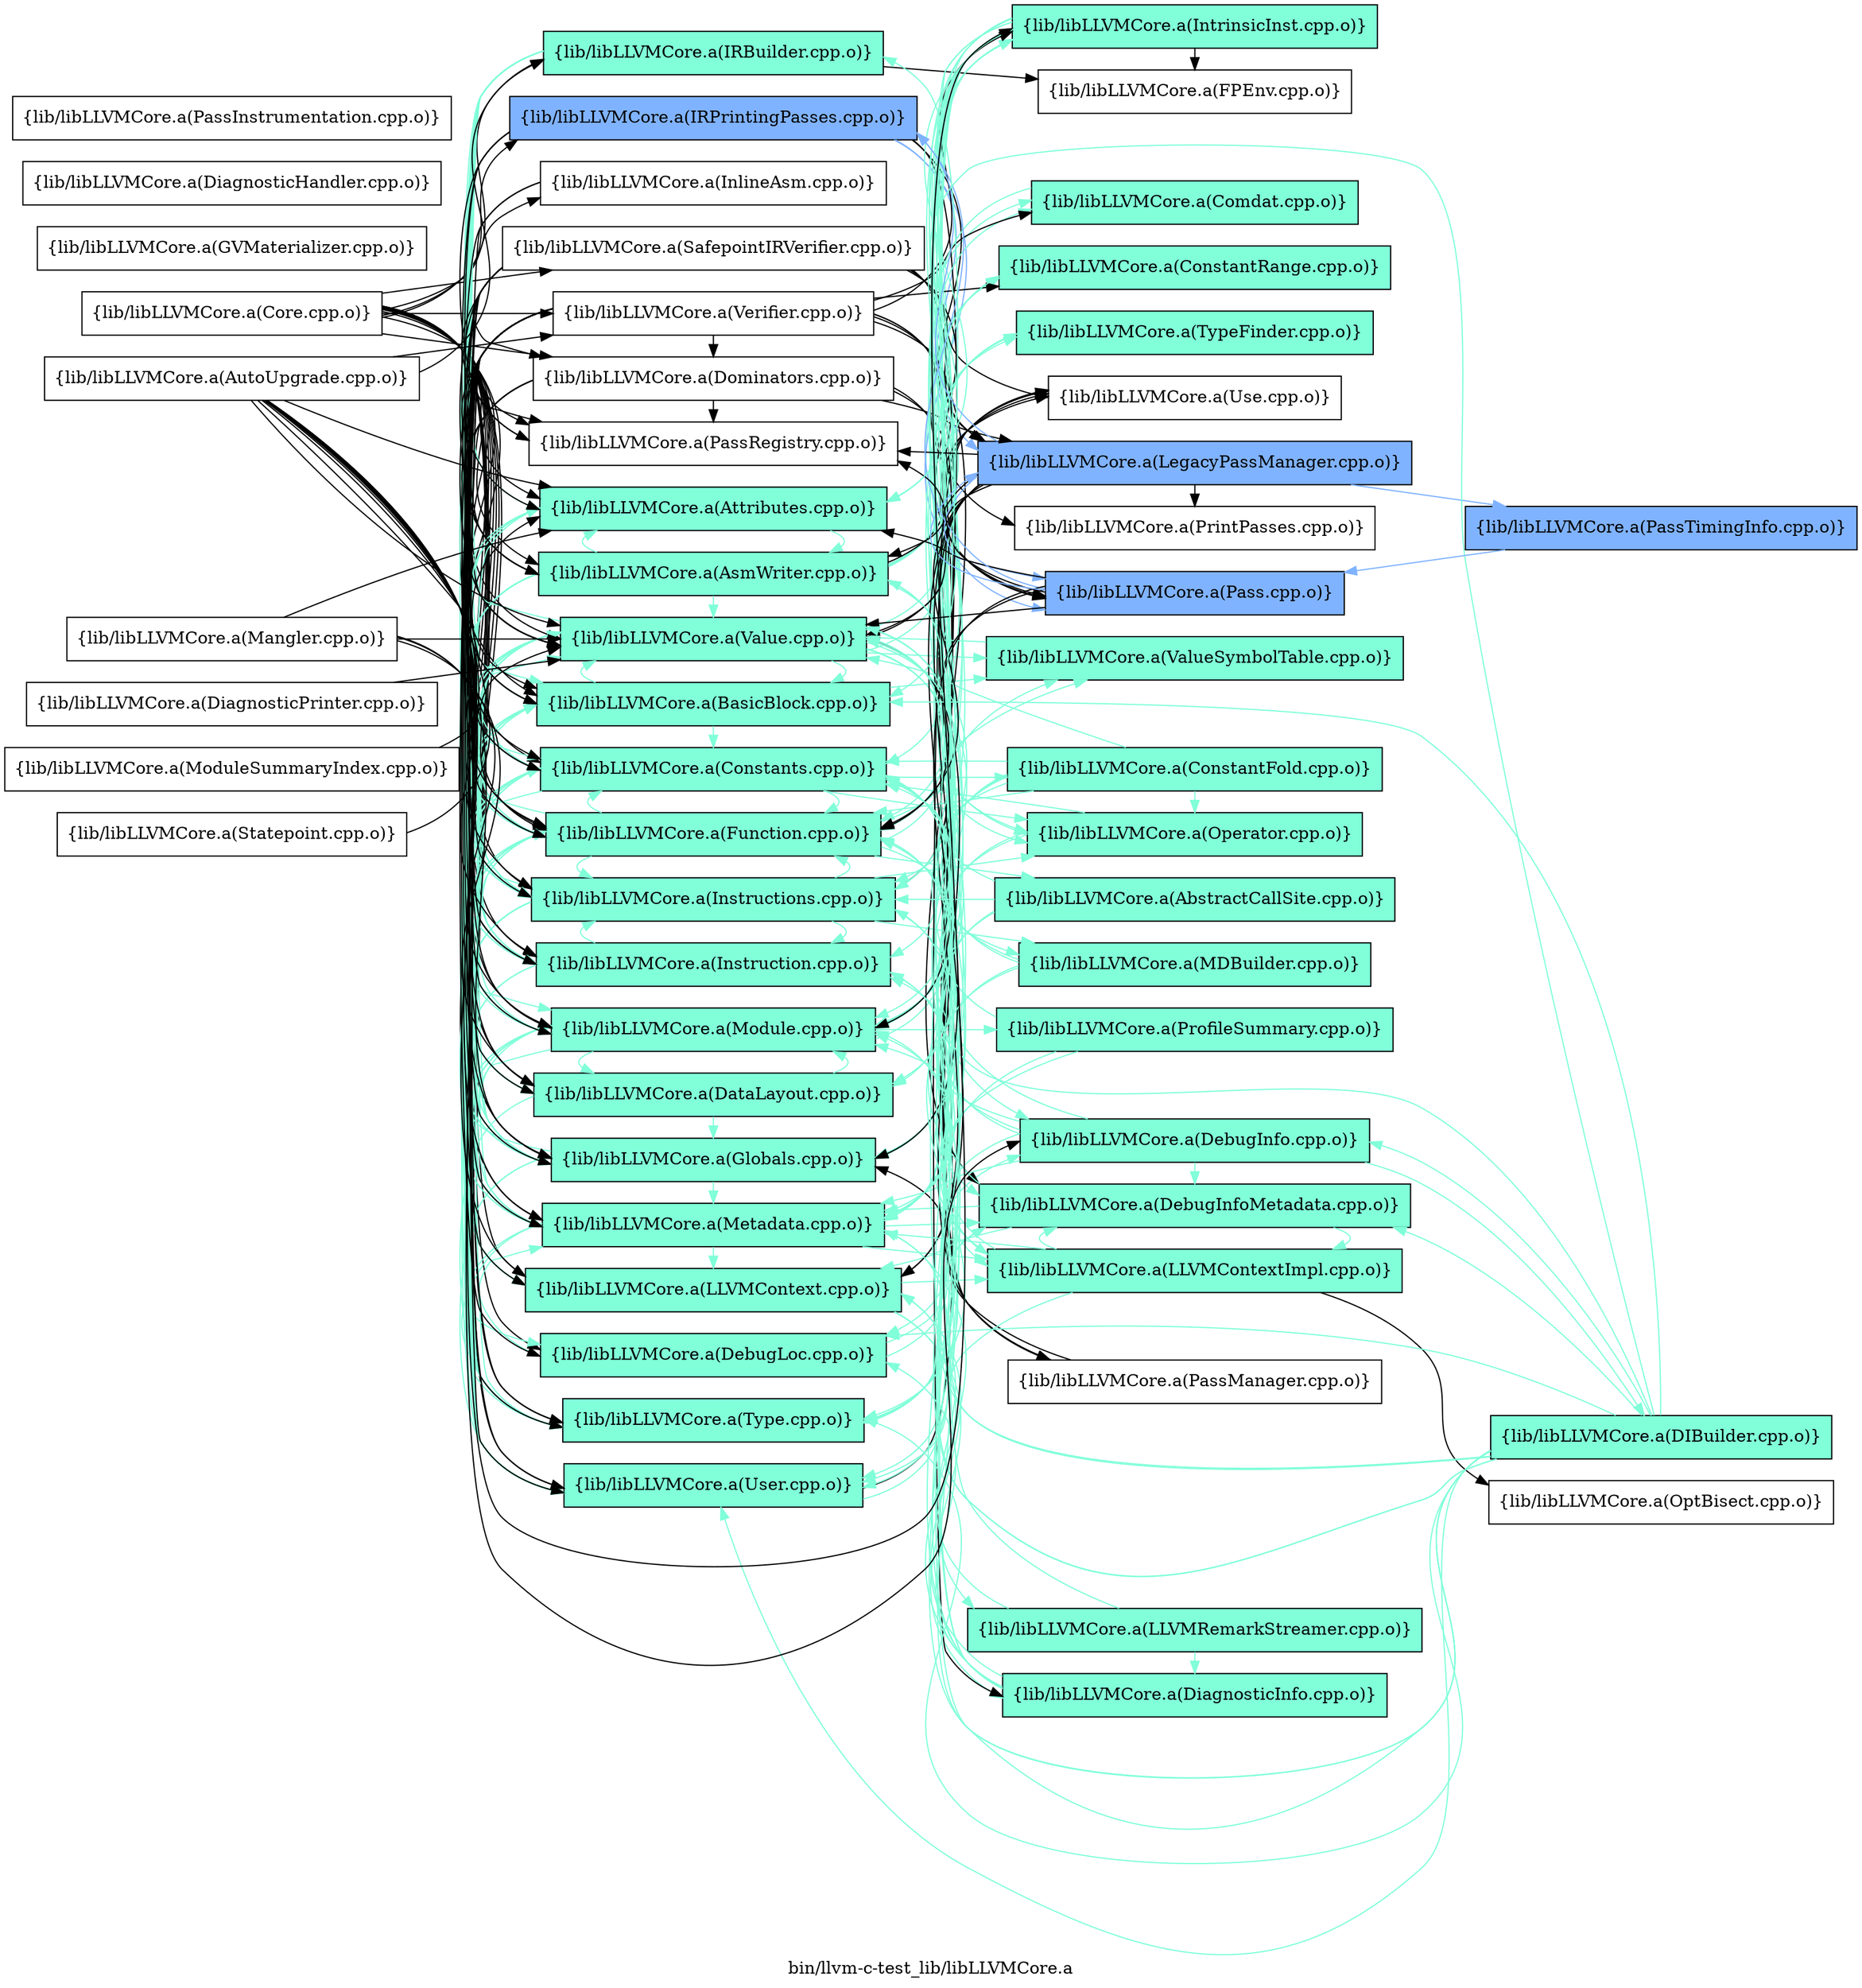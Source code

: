 digraph "bin/llvm-c-test_lib/libLLVMCore.a" {
	label="bin/llvm-c-test_lib/libLLVMCore.a";
	rankdir=LR;
	{ rank=same; Node0x55a4a62c5358;  }
	{ rank=same; Node0x55a4a62d0c58; Node0x55a4a62d0528; Node0x55a4a62d1c48; Node0x55a4a62c61b8; Node0x55a4a62c50d8; Node0x55a4a62c81e8; Node0x55a4a62d7b48; Node0x55a4a62d87c8; Node0x55a4a62d4b28; Node0x55a4a62d56b8; Node0x55a4a62d5c08; Node0x55a4a62c8418; Node0x55a4a62c77e8; Node0x55a4a62c8a58; Node0x55a4a62cae48; Node0x55a4a62cc838; Node0x55a4a62ccab8; Node0x55a4a62c90e8; Node0x55a4a62c79c8; Node0x55a4a62cf2b8; Node0x55a4a62d35e8; Node0x55a4a62d3868; Node0x55a4a62d1ec8;  }
	{ rank=same; Node0x55a4a62d14c8; Node0x55a4a62d3598; Node0x55a4a62c8468; Node0x55a4a62c91d8; Node0x55a4a62c67a8; Node0x55a4a62cff88; Node0x55a4a62d2918; Node0x55a4a62d1ce8; Node0x55a4a62c6078; Node0x55a4a62c92c8; Node0x55a4a62cb898; Node0x55a4a62c4e08; Node0x55a4a62c5a38; Node0x55a4a62d4628; Node0x55a4a62cd008; Node0x55a4a62d6388; Node0x55a4a62c7798; Node0x55a4a62c9c78; Node0x55a4a62c7568; Node0x55a4a62cc068; Node0x55a4a62cf038;  }
	{ rank=same; Node0x55a4a62c5358;  }
	{ rank=same; Node0x55a4a62d0c58; Node0x55a4a62d0528; Node0x55a4a62d1c48; Node0x55a4a62c61b8; Node0x55a4a62c50d8; Node0x55a4a62c81e8; Node0x55a4a62d7b48; Node0x55a4a62d87c8; Node0x55a4a62d4b28; Node0x55a4a62d56b8; Node0x55a4a62d5c08; Node0x55a4a62c8418; Node0x55a4a62c77e8; Node0x55a4a62c8a58; Node0x55a4a62cae48; Node0x55a4a62cc838; Node0x55a4a62ccab8; Node0x55a4a62c90e8; Node0x55a4a62c79c8; Node0x55a4a62cf2b8; Node0x55a4a62d35e8; Node0x55a4a62d3868; Node0x55a4a62d1ec8;  }
	{ rank=same; Node0x55a4a62d14c8; Node0x55a4a62d3598; Node0x55a4a62c8468; Node0x55a4a62c91d8; Node0x55a4a62c67a8; Node0x55a4a62cff88; Node0x55a4a62d2918; Node0x55a4a62d1ce8; Node0x55a4a62c6078; Node0x55a4a62c92c8; Node0x55a4a62cb898; Node0x55a4a62c4e08; Node0x55a4a62c5a38; Node0x55a4a62d4628; Node0x55a4a62cd008; Node0x55a4a62d6388; Node0x55a4a62c7798; Node0x55a4a62c9c78; Node0x55a4a62c7568; Node0x55a4a62cc068; Node0x55a4a62cf038;  }

	Node0x55a4a62c5358 [shape=record,shape=box,group=0,label="{lib/libLLVMCore.a(Core.cpp.o)}"];
	Node0x55a4a62c5358 -> Node0x55a4a62d0c58;
	Node0x55a4a62c5358 -> Node0x55a4a62d0528;
	Node0x55a4a62c5358 -> Node0x55a4a62d1c48;
	Node0x55a4a62c5358 -> Node0x55a4a62c61b8;
	Node0x55a4a62c5358 -> Node0x55a4a62c50d8;
	Node0x55a4a62c5358 -> Node0x55a4a62c81e8;
	Node0x55a4a62c5358 -> Node0x55a4a62d7b48;
	Node0x55a4a62c5358 -> Node0x55a4a62d87c8;
	Node0x55a4a62c5358 -> Node0x55a4a62d4b28;
	Node0x55a4a62c5358 -> Node0x55a4a62d56b8;
	Node0x55a4a62c5358 -> Node0x55a4a62d5c08;
	Node0x55a4a62c5358 -> Node0x55a4a62c8418;
	Node0x55a4a62c5358 -> Node0x55a4a62c77e8;
	Node0x55a4a62c5358 -> Node0x55a4a62c8a58;
	Node0x55a4a62c5358 -> Node0x55a4a62cae48;
	Node0x55a4a62c5358 -> Node0x55a4a62cc838;
	Node0x55a4a62c5358 -> Node0x55a4a62ccab8;
	Node0x55a4a62c5358 -> Node0x55a4a62c90e8;
	Node0x55a4a62c5358 -> Node0x55a4a62c79c8;
	Node0x55a4a62c5358 -> Node0x55a4a62cf2b8;
	Node0x55a4a62c5358 -> Node0x55a4a62d35e8;
	Node0x55a4a62c5358 -> Node0x55a4a62d3868;
	Node0x55a4a62c5358 -> Node0x55a4a62d1ec8;
	Node0x55a4a62c92c8 [shape=record,shape=box,group=1,style=filled,fillcolor="0.450000 0.5 1",label="{lib/libLLVMCore.a(DebugInfo.cpp.o)}"];
	Node0x55a4a62c92c8 -> Node0x55a4a62c8ff8[color="0.450000 0.5 1"];
	Node0x55a4a62c92c8 -> Node0x55a4a62c8468[color="0.450000 0.5 1"];
	Node0x55a4a62c92c8 -> Node0x55a4a62c81e8[color="0.450000 0.5 1"];
	Node0x55a4a62c92c8 -> Node0x55a4a62d87c8[color="0.450000 0.5 1"];
	Node0x55a4a62c92c8 -> Node0x55a4a62c77e8[color="0.450000 0.5 1"];
	Node0x55a4a62c92c8 -> Node0x55a4a62cc838[color="0.450000 0.5 1"];
	Node0x55a4a62c92c8 -> Node0x55a4a62ccab8[color="0.450000 0.5 1"];
	Node0x55a4a62c92c8 -> Node0x55a4a62d3868[color="0.450000 0.5 1"];
	Node0x55a4a62d0c58 [shape=record,shape=box,group=1,style=filled,fillcolor="0.450000 0.5 1",label="{lib/libLLVMCore.a(Attributes.cpp.o)}"];
	Node0x55a4a62d0c58 -> Node0x55a4a62d0528[color="0.450000 0.5 1"];
	Node0x55a4a62d0c58 -> Node0x55a4a62d87c8[color="0.450000 0.5 1"];
	Node0x55a4a62c61b8 [shape=record,shape=box,group=1,style=filled,fillcolor="0.450000 0.5 1",label="{lib/libLLVMCore.a(Constants.cpp.o)}"];
	Node0x55a4a62c61b8 -> Node0x55a4a62c6078[color="0.450000 0.5 1"];
	Node0x55a4a62c61b8 -> Node0x55a4a62d87c8[color="0.450000 0.5 1"];
	Node0x55a4a62c61b8 -> Node0x55a4a62d4b28[color="0.450000 0.5 1"];
	Node0x55a4a62c61b8 -> Node0x55a4a62c77e8[color="0.450000 0.5 1"];
	Node0x55a4a62c61b8 -> Node0x55a4a62c8a58[color="0.450000 0.5 1"];
	Node0x55a4a62c61b8 -> Node0x55a4a62c67a8[color="0.450000 0.5 1"];
	Node0x55a4a62c61b8 -> Node0x55a4a62cf2b8[color="0.450000 0.5 1"];
	Node0x55a4a62c61b8 -> Node0x55a4a62d35e8[color="0.450000 0.5 1"];
	Node0x55a4a62c61b8 -> Node0x55a4a62d3868[color="0.450000 0.5 1"];
	Node0x55a4a62c50d8 [shape=record,shape=box,group=1,style=filled,fillcolor="0.450000 0.5 1",label="{lib/libLLVMCore.a(DataLayout.cpp.o)}"];
	Node0x55a4a62c50d8 -> Node0x55a4a62d4b28[color="0.450000 0.5 1"];
	Node0x55a4a62c50d8 -> Node0x55a4a62ccab8[color="0.450000 0.5 1"];
	Node0x55a4a62c50d8 -> Node0x55a4a62cf2b8[color="0.450000 0.5 1"];
	Node0x55a4a62c8a58 [shape=record,shape=box,group=1,style=filled,fillcolor="0.450000 0.5 1",label="{lib/libLLVMCore.a(Instructions.cpp.o)}"];
	Node0x55a4a62c8a58 -> Node0x55a4a62d0c58[color="0.450000 0.5 1"];
	Node0x55a4a62c8a58 -> Node0x55a4a62d1c48[color="0.450000 0.5 1"];
	Node0x55a4a62c8a58 -> Node0x55a4a62c61b8[color="0.450000 0.5 1"];
	Node0x55a4a62c8a58 -> Node0x55a4a62c50d8[color="0.450000 0.5 1"];
	Node0x55a4a62c8a58 -> Node0x55a4a62d87c8[color="0.450000 0.5 1"];
	Node0x55a4a62c8a58 -> Node0x55a4a62c77e8[color="0.450000 0.5 1"];
	Node0x55a4a62c8a58 -> Node0x55a4a62c9c78[color="0.450000 0.5 1"];
	Node0x55a4a62c8a58 -> Node0x55a4a62cd008[color="0.450000 0.5 1"];
	Node0x55a4a62c8a58 -> Node0x55a4a62cc838[color="0.450000 0.5 1"];
	Node0x55a4a62c8a58 -> Node0x55a4a62ccab8[color="0.450000 0.5 1"];
	Node0x55a4a62c8a58 -> Node0x55a4a62c67a8[color="0.450000 0.5 1"];
	Node0x55a4a62c8a58 -> Node0x55a4a62cf2b8[color="0.450000 0.5 1"];
	Node0x55a4a62c8a58 -> Node0x55a4a62d2918;
	Node0x55a4a62c8a58 -> Node0x55a4a62d35e8[color="0.450000 0.5 1"];
	Node0x55a4a62c8a58 -> Node0x55a4a62d3868[color="0.450000 0.5 1"];
	Node0x55a4a62cb898 [shape=record,shape=box,group=2,style=filled,fillcolor="0.600000 0.5 1",label="{lib/libLLVMCore.a(LegacyPassManager.cpp.o)}"];
	Node0x55a4a62cb898 -> Node0x55a4a62d0528;
	Node0x55a4a62cb898 -> Node0x55a4a62c7568;
	Node0x55a4a62cb898 -> Node0x55a4a62d87c8;
	Node0x55a4a62cb898 -> Node0x55a4a62d4b28;
	Node0x55a4a62cb898 -> Node0x55a4a62d5c08[color="0.600000 0.5 1"];
	Node0x55a4a62cb898 -> Node0x55a4a62cae48;
	Node0x55a4a62cb898 -> Node0x55a4a62ccab8;
	Node0x55a4a62cb898 -> Node0x55a4a62c4e08[color="0.600000 0.5 1"];
	Node0x55a4a62cb898 -> Node0x55a4a62c90e8;
	Node0x55a4a62cb898 -> Node0x55a4a62c9318[color="0.600000 0.5 1"];
	Node0x55a4a62cb898 -> Node0x55a4a62c7798;
	Node0x55a4a62cb898 -> Node0x55a4a62d3868;
	Node0x55a4a62ccab8 [shape=record,shape=box,group=1,style=filled,fillcolor="0.450000 0.5 1",label="{lib/libLLVMCore.a(Module.cpp.o)}"];
	Node0x55a4a62ccab8 -> Node0x55a4a62d14c8[color="0.450000 0.5 1"];
	Node0x55a4a62ccab8 -> Node0x55a4a62c61b8[color="0.450000 0.5 1"];
	Node0x55a4a62ccab8 -> Node0x55a4a62c50d8[color="0.450000 0.5 1"];
	Node0x55a4a62ccab8 -> Node0x55a4a62d87c8[color="0.450000 0.5 1"];
	Node0x55a4a62ccab8 -> Node0x55a4a62d4b28[color="0.450000 0.5 1"];
	Node0x55a4a62ccab8 -> Node0x55a4a62cae48[color="0.450000 0.5 1"];
	Node0x55a4a62ccab8 -> Node0x55a4a62cc838[color="0.450000 0.5 1"];
	Node0x55a4a62ccab8 -> Node0x55a4a62cf038[color="0.450000 0.5 1"];
	Node0x55a4a62ccab8 -> Node0x55a4a62cf2b8[color="0.450000 0.5 1"];
	Node0x55a4a62ccab8 -> Node0x55a4a62cff88[color="0.450000 0.5 1"];
	Node0x55a4a62ccab8 -> Node0x55a4a62d35e8[color="0.450000 0.5 1"];
	Node0x55a4a62ccab8 -> Node0x55a4a62d3868[color="0.450000 0.5 1"];
	Node0x55a4a62ccab8 -> Node0x55a4a62d1ce8[color="0.450000 0.5 1"];
	Node0x55a4a62c67a8 [shape=record,shape=box,group=1,style=filled,fillcolor="0.450000 0.5 1",label="{lib/libLLVMCore.a(Operator.cpp.o)}"];
	Node0x55a4a62c67a8 -> Node0x55a4a62c61b8[color="0.450000 0.5 1"];
	Node0x55a4a62c67a8 -> Node0x55a4a62c50d8[color="0.450000 0.5 1"];
	Node0x55a4a62c67a8 -> Node0x55a4a62cf2b8[color="0.450000 0.5 1"];
	Node0x55a4a62c4e08 [shape=record,shape=box,group=2,style=filled,fillcolor="0.600000 0.5 1",label="{lib/libLLVMCore.a(Pass.cpp.o)}"];
	Node0x55a4a62c4e08 -> Node0x55a4a62d0c58;
	Node0x55a4a62c4e08 -> Node0x55a4a62d87c8;
	Node0x55a4a62c4e08 -> Node0x55a4a62d5c08[color="0.600000 0.5 1"];
	Node0x55a4a62c4e08 -> Node0x55a4a62cae48;
	Node0x55a4a62c4e08 -> Node0x55a4a62cb898[color="0.600000 0.5 1"];
	Node0x55a4a62c4e08 -> Node0x55a4a62c90e8;
	Node0x55a4a62c4e08 -> Node0x55a4a62d3868;
	Node0x55a4a62c90e8 [shape=record,shape=box,group=0,label="{lib/libLLVMCore.a(PassRegistry.cpp.o)}"];
	Node0x55a4a62cf2b8 [shape=record,shape=box,group=1,style=filled,fillcolor="0.450000 0.5 1",label="{lib/libLLVMCore.a(Type.cpp.o)}"];
	Node0x55a4a62cf2b8 -> Node0x55a4a62c61b8[color="0.450000 0.5 1"];
	Node0x55a4a62d35e8 [shape=record,shape=box,group=1,style=filled,fillcolor="0.450000 0.5 1",label="{lib/libLLVMCore.a(User.cpp.o)}"];
	Node0x55a4a62d35e8 -> Node0x55a4a62c91d8[color="0.450000 0.5 1"];
	Node0x55a4a62d35e8 -> Node0x55a4a62d2918;
	Node0x55a4a62d3868 [shape=record,shape=box,group=1,style=filled,fillcolor="0.450000 0.5 1",label="{lib/libLLVMCore.a(Value.cpp.o)}"];
	Node0x55a4a62d3868 -> Node0x55a4a62d0c58[color="0.450000 0.5 1"];
	Node0x55a4a62d3868 -> Node0x55a4a62d1c48[color="0.450000 0.5 1"];
	Node0x55a4a62d3868 -> Node0x55a4a62c61b8[color="0.450000 0.5 1"];
	Node0x55a4a62d3868 -> Node0x55a4a62c50d8[color="0.450000 0.5 1"];
	Node0x55a4a62d3868 -> Node0x55a4a62c92c8[color="0.450000 0.5 1"];
	Node0x55a4a62d3868 -> Node0x55a4a62d87c8[color="0.450000 0.5 1"];
	Node0x55a4a62d3868 -> Node0x55a4a62d4b28[color="0.450000 0.5 1"];
	Node0x55a4a62d3868 -> Node0x55a4a62c77e8[color="0.450000 0.5 1"];
	Node0x55a4a62d3868 -> Node0x55a4a62c8a58[color="0.450000 0.5 1"];
	Node0x55a4a62d3868 -> Node0x55a4a62c91d8[color="0.450000 0.5 1"];
	Node0x55a4a62d3868 -> Node0x55a4a62cae48[color="0.450000 0.5 1"];
	Node0x55a4a62d3868 -> Node0x55a4a62c9c78[color="0.450000 0.5 1"];
	Node0x55a4a62d3868 -> Node0x55a4a62cc838[color="0.450000 0.5 1"];
	Node0x55a4a62d3868 -> Node0x55a4a62c67a8[color="0.450000 0.5 1"];
	Node0x55a4a62d3868 -> Node0x55a4a62cf2b8[color="0.450000 0.5 1"];
	Node0x55a4a62d3868 -> Node0x55a4a62d2918;
	Node0x55a4a62d3868 -> Node0x55a4a62d35e8[color="0.450000 0.5 1"];
	Node0x55a4a62d3868 -> Node0x55a4a62d1ce8[color="0.450000 0.5 1"];
	Node0x55a4a62c81e8 [shape=record,shape=box,group=1,style=filled,fillcolor="0.450000 0.5 1",label="{lib/libLLVMCore.a(DebugLoc.cpp.o)}"];
	Node0x55a4a62c81e8 -> Node0x55a4a62c92c8[color="0.450000 0.5 1"];
	Node0x55a4a62c81e8 -> Node0x55a4a62c8468[color="0.450000 0.5 1"];
	Node0x55a4a62c81e8 -> Node0x55a4a62cc838[color="0.450000 0.5 1"];
	Node0x55a4a62d87c8 [shape=record,shape=box,group=1,style=filled,fillcolor="0.450000 0.5 1",label="{lib/libLLVMCore.a(Function.cpp.o)}"];
	Node0x55a4a62d87c8 -> Node0x55a4a62d0c58[color="0.450000 0.5 1"];
	Node0x55a4a62d87c8 -> Node0x55a4a62d1c48[color="0.450000 0.5 1"];
	Node0x55a4a62d87c8 -> Node0x55a4a62c61b8[color="0.450000 0.5 1"];
	Node0x55a4a62d87c8 -> Node0x55a4a62c50d8[color="0.450000 0.5 1"];
	Node0x55a4a62d87c8 -> Node0x55a4a62d4628[color="0.450000 0.5 1"];
	Node0x55a4a62d87c8 -> Node0x55a4a62d4b28[color="0.450000 0.5 1"];
	Node0x55a4a62d87c8 -> Node0x55a4a62c8a58[color="0.450000 0.5 1"];
	Node0x55a4a62d87c8 -> Node0x55a4a62c91d8[color="0.450000 0.5 1"];
	Node0x55a4a62d87c8 -> Node0x55a4a62cae48[color="0.450000 0.5 1"];
	Node0x55a4a62d87c8 -> Node0x55a4a62cd008[color="0.450000 0.5 1"];
	Node0x55a4a62d87c8 -> Node0x55a4a62cc838[color="0.450000 0.5 1"];
	Node0x55a4a62d87c8 -> Node0x55a4a62ccab8[color="0.450000 0.5 1"];
	Node0x55a4a62d87c8 -> Node0x55a4a62cf2b8[color="0.450000 0.5 1"];
	Node0x55a4a62d87c8 -> Node0x55a4a62d35e8[color="0.450000 0.5 1"];
	Node0x55a4a62d87c8 -> Node0x55a4a62d3868[color="0.450000 0.5 1"];
	Node0x55a4a62d87c8 -> Node0x55a4a62d1ce8[color="0.450000 0.5 1"];
	Node0x55a4a62d56b8 [shape=record,shape=box,group=1,style=filled,fillcolor="0.450000 0.5 1",label="{lib/libLLVMCore.a(IRBuilder.cpp.o)}"];
	Node0x55a4a62d56b8 -> Node0x55a4a62d0c58[color="0.450000 0.5 1"];
	Node0x55a4a62d56b8 -> Node0x55a4a62d1c48[color="0.450000 0.5 1"];
	Node0x55a4a62d56b8 -> Node0x55a4a62c61b8[color="0.450000 0.5 1"];
	Node0x55a4a62d56b8 -> Node0x55a4a62c50d8[color="0.450000 0.5 1"];
	Node0x55a4a62d56b8 -> Node0x55a4a62d87c8[color="0.450000 0.5 1"];
	Node0x55a4a62d56b8 -> Node0x55a4a62d4b28[color="0.450000 0.5 1"];
	Node0x55a4a62d56b8 -> Node0x55a4a62d6388;
	Node0x55a4a62d56b8 -> Node0x55a4a62c77e8[color="0.450000 0.5 1"];
	Node0x55a4a62d56b8 -> Node0x55a4a62c8a58[color="0.450000 0.5 1"];
	Node0x55a4a62d56b8 -> Node0x55a4a62cc838[color="0.450000 0.5 1"];
	Node0x55a4a62d56b8 -> Node0x55a4a62cf2b8[color="0.450000 0.5 1"];
	Node0x55a4a62d56b8 -> Node0x55a4a62d35e8[color="0.450000 0.5 1"];
	Node0x55a4a62d56b8 -> Node0x55a4a62d3868[color="0.450000 0.5 1"];
	Node0x55a4a62c77e8 [shape=record,shape=box,group=1,style=filled,fillcolor="0.450000 0.5 1",label="{lib/libLLVMCore.a(Instruction.cpp.o)}"];
	Node0x55a4a62c77e8 -> Node0x55a4a62d0c58[color="0.450000 0.5 1"];
	Node0x55a4a62c77e8 -> Node0x55a4a62d1c48[color="0.450000 0.5 1"];
	Node0x55a4a62c77e8 -> Node0x55a4a62c61b8[color="0.450000 0.5 1"];
	Node0x55a4a62c77e8 -> Node0x55a4a62c8a58[color="0.450000 0.5 1"];
	Node0x55a4a62c77e8 -> Node0x55a4a62cc838[color="0.450000 0.5 1"];
	Node0x55a4a62c77e8 -> Node0x55a4a62d35e8[color="0.450000 0.5 1"];
	Node0x55a4a62c77e8 -> Node0x55a4a62d3868[color="0.450000 0.5 1"];
	Node0x55a4a62cc838 [shape=record,shape=box,group=1,style=filled,fillcolor="0.450000 0.5 1",label="{lib/libLLVMCore.a(Metadata.cpp.o)}"];
	Node0x55a4a62cc838 -> Node0x55a4a62d3598[color="0.450000 0.5 1"];
	Node0x55a4a62cc838 -> Node0x55a4a62c61b8[color="0.450000 0.5 1"];
	Node0x55a4a62cc838 -> Node0x55a4a62c8468[color="0.450000 0.5 1"];
	Node0x55a4a62cc838 -> Node0x55a4a62c81e8[color="0.450000 0.5 1"];
	Node0x55a4a62cc838 -> Node0x55a4a62cae48[color="0.450000 0.5 1"];
	Node0x55a4a62cc838 -> Node0x55a4a62c9c78[color="0.450000 0.5 1"];
	Node0x55a4a62cc838 -> Node0x55a4a62ccab8[color="0.450000 0.5 1"];
	Node0x55a4a62cc838 -> Node0x55a4a62cf2b8[color="0.450000 0.5 1"];
	Node0x55a4a62cc838 -> Node0x55a4a62d3868[color="0.450000 0.5 1"];
	Node0x55a4a62d1c48 [shape=record,shape=box,group=1,style=filled,fillcolor="0.450000 0.5 1",label="{lib/libLLVMCore.a(BasicBlock.cpp.o)}"];
	Node0x55a4a62d1c48 -> Node0x55a4a62c61b8[color="0.450000 0.5 1"];
	Node0x55a4a62d1c48 -> Node0x55a4a62c77e8[color="0.450000 0.5 1"];
	Node0x55a4a62d1c48 -> Node0x55a4a62c8a58[color="0.450000 0.5 1"];
	Node0x55a4a62d1c48 -> Node0x55a4a62cc838[color="0.450000 0.5 1"];
	Node0x55a4a62d1c48 -> Node0x55a4a62cf2b8[color="0.450000 0.5 1"];
	Node0x55a4a62d1c48 -> Node0x55a4a62d35e8[color="0.450000 0.5 1"];
	Node0x55a4a62d1c48 -> Node0x55a4a62d3868[color="0.450000 0.5 1"];
	Node0x55a4a62d1c48 -> Node0x55a4a62d1ce8[color="0.450000 0.5 1"];
	Node0x55a4a62c7568 [shape=record,shape=box,group=1,style=filled,fillcolor="0.450000 0.5 1",label="{lib/libLLVMCore.a(DiagnosticInfo.cpp.o)}"];
	Node0x55a4a62c7568 -> Node0x55a4a62d0528[color="0.450000 0.5 1"];
	Node0x55a4a62c7568 -> Node0x55a4a62c81e8[color="0.450000 0.5 1"];
	Node0x55a4a62c7568 -> Node0x55a4a62d87c8[color="0.450000 0.5 1"];
	Node0x55a4a62c7568 -> Node0x55a4a62c77e8[color="0.450000 0.5 1"];
	Node0x55a4a62c7568 -> Node0x55a4a62cae48[color="0.450000 0.5 1"];
	Node0x55a4a62c7568 -> Node0x55a4a62cc838[color="0.450000 0.5 1"];
	Node0x55a4a62c7568 -> Node0x55a4a62d3868[color="0.450000 0.5 1"];
	Node0x55a4a62d4b28 [shape=record,shape=box,group=1,style=filled,fillcolor="0.450000 0.5 1",label="{lib/libLLVMCore.a(Globals.cpp.o)}"];
	Node0x55a4a62d4b28 -> Node0x55a4a62d3598[color="0.450000 0.5 1"];
	Node0x55a4a62d4b28 -> Node0x55a4a62c61b8[color="0.450000 0.5 1"];
	Node0x55a4a62d4b28 -> Node0x55a4a62d87c8[color="0.450000 0.5 1"];
	Node0x55a4a62d4b28 -> Node0x55a4a62cc838[color="0.450000 0.5 1"];
	Node0x55a4a62d4b28 -> Node0x55a4a62ccab8[color="0.450000 0.5 1"];
	Node0x55a4a62d4b28 -> Node0x55a4a62cf2b8[color="0.450000 0.5 1"];
	Node0x55a4a62d4b28 -> Node0x55a4a62d35e8[color="0.450000 0.5 1"];
	Node0x55a4a62d4b28 -> Node0x55a4a62d3868[color="0.450000 0.5 1"];
	Node0x55a4a62c8418 [shape=record,shape=box,group=0,label="{lib/libLLVMCore.a(InlineAsm.cpp.o)}"];
	Node0x55a4a62c8418 -> Node0x55a4a62cf2b8;
	Node0x55a4a62c8418 -> Node0x55a4a62d3868;
	Node0x55a4a62cae48 [shape=record,shape=box,group=1,style=filled,fillcolor="0.450000 0.5 1",label="{lib/libLLVMCore.a(LLVMContext.cpp.o)}"];
	Node0x55a4a62cae48 -> Node0x55a4a62c7568[color="0.450000 0.5 1"];
	Node0x55a4a62cae48 -> Node0x55a4a62c9c78[color="0.450000 0.5 1"];
	Node0x55a4a62cae48 -> Node0x55a4a62cc068[color="0.450000 0.5 1"];
	Node0x55a4a62c91d8 [shape=record,shape=box,group=1,style=filled,fillcolor="0.450000 0.5 1",label="{lib/libLLVMCore.a(IntrinsicInst.cpp.o)}"];
	Node0x55a4a62c91d8 -> Node0x55a4a62d0c58[color="0.450000 0.5 1"];
	Node0x55a4a62c91d8 -> Node0x55a4a62d1c48[color="0.450000 0.5 1"];
	Node0x55a4a62c91d8 -> Node0x55a4a62c61b8[color="0.450000 0.5 1"];
	Node0x55a4a62c91d8 -> Node0x55a4a62c50d8[color="0.450000 0.5 1"];
	Node0x55a4a62c91d8 -> Node0x55a4a62c8468[color="0.450000 0.5 1"];
	Node0x55a4a62c91d8 -> Node0x55a4a62d87c8[color="0.450000 0.5 1"];
	Node0x55a4a62c91d8 -> Node0x55a4a62d6388;
	Node0x55a4a62c91d8 -> Node0x55a4a62c77e8[color="0.450000 0.5 1"];
	Node0x55a4a62c91d8 -> Node0x55a4a62c8a58[color="0.450000 0.5 1"];
	Node0x55a4a62c91d8 -> Node0x55a4a62cc838[color="0.450000 0.5 1"];
	Node0x55a4a62c91d8 -> Node0x55a4a62ccab8[color="0.450000 0.5 1"];
	Node0x55a4a62c91d8 -> Node0x55a4a62c67a8[color="0.450000 0.5 1"];
	Node0x55a4a62c91d8 -> Node0x55a4a62cf2b8[color="0.450000 0.5 1"];
	Node0x55a4a62c91d8 -> Node0x55a4a62d35e8[color="0.450000 0.5 1"];
	Node0x55a4a62c91d8 -> Node0x55a4a62d3868[color="0.450000 0.5 1"];
	Node0x55a4a62d3598 [shape=record,shape=box,group=1,style=filled,fillcolor="0.450000 0.5 1",label="{lib/libLLVMCore.a(ConstantRange.cpp.o)}"];
	Node0x55a4a62d3598 -> Node0x55a4a62c8a58[color="0.450000 0.5 1"];
	Node0x55a4a62c8468 [shape=record,shape=box,group=1,style=filled,fillcolor="0.450000 0.5 1",label="{lib/libLLVMCore.a(DebugInfoMetadata.cpp.o)}"];
	Node0x55a4a62c8468 -> Node0x55a4a62c61b8[color="0.450000 0.5 1"];
	Node0x55a4a62c8468 -> Node0x55a4a62cae48[color="0.450000 0.5 1"];
	Node0x55a4a62c8468 -> Node0x55a4a62c9c78[color="0.450000 0.5 1"];
	Node0x55a4a62c8468 -> Node0x55a4a62cc838[color="0.450000 0.5 1"];
	Node0x55a4a62c8468 -> Node0x55a4a62cf2b8[color="0.450000 0.5 1"];
	Node0x55a4a62d7b48 [shape=record,shape=box,group=0,label="{lib/libLLVMCore.a(Dominators.cpp.o)}"];
	Node0x55a4a62d7b48 -> Node0x55a4a62d0528;
	Node0x55a4a62d7b48 -> Node0x55a4a62d1c48;
	Node0x55a4a62d7b48 -> Node0x55a4a62c77e8;
	Node0x55a4a62d7b48 -> Node0x55a4a62cb898;
	Node0x55a4a62d7b48 -> Node0x55a4a62c4e08;
	Node0x55a4a62d7b48 -> Node0x55a4a62c5a38;
	Node0x55a4a62d7b48 -> Node0x55a4a62c90e8;
	Node0x55a4a62d7b48 -> Node0x55a4a62d3868;
	Node0x55a4a62d2918 [shape=record,shape=box,group=0,label="{lib/libLLVMCore.a(Use.cpp.o)}"];
	Node0x55a4a62d2378 [shape=record,shape=box,group=0,label="{lib/libLLVMCore.a(AutoUpgrade.cpp.o)}"];
	Node0x55a4a62d2378 -> Node0x55a4a62d0c58;
	Node0x55a4a62d2378 -> Node0x55a4a62d1c48;
	Node0x55a4a62d2378 -> Node0x55a4a62c61b8;
	Node0x55a4a62d2378 -> Node0x55a4a62c50d8;
	Node0x55a4a62d2378 -> Node0x55a4a62c92c8;
	Node0x55a4a62d2378 -> Node0x55a4a62d87c8;
	Node0x55a4a62d2378 -> Node0x55a4a62d4b28;
	Node0x55a4a62d2378 -> Node0x55a4a62d56b8;
	Node0x55a4a62d2378 -> Node0x55a4a62c77e8;
	Node0x55a4a62d2378 -> Node0x55a4a62c8a58;
	Node0x55a4a62d2378 -> Node0x55a4a62c91d8;
	Node0x55a4a62d2378 -> Node0x55a4a62cae48;
	Node0x55a4a62d2378 -> Node0x55a4a62cc838;
	Node0x55a4a62d2378 -> Node0x55a4a62ccab8;
	Node0x55a4a62d2378 -> Node0x55a4a62cf2b8;
	Node0x55a4a62d2378 -> Node0x55a4a62d35e8;
	Node0x55a4a62d2378 -> Node0x55a4a62d3868;
	Node0x55a4a62d2378 -> Node0x55a4a62d1ec8;
	Node0x55a4a62d4038 [shape=record,shape=box,group=0,label="{lib/libLLVMCore.a(GVMaterializer.cpp.o)}"];
	Node0x55a4a62d1ec8 [shape=record,shape=box,group=0,label="{lib/libLLVMCore.a(Verifier.cpp.o)}"];
	Node0x55a4a62d1ec8 -> Node0x55a4a62d0c58;
	Node0x55a4a62d1ec8 -> Node0x55a4a62d0528;
	Node0x55a4a62d1ec8 -> Node0x55a4a62d1c48;
	Node0x55a4a62d1ec8 -> Node0x55a4a62d14c8;
	Node0x55a4a62d1ec8 -> Node0x55a4a62d3598;
	Node0x55a4a62d1ec8 -> Node0x55a4a62c61b8;
	Node0x55a4a62d1ec8 -> Node0x55a4a62c50d8;
	Node0x55a4a62d1ec8 -> Node0x55a4a62c8468;
	Node0x55a4a62d1ec8 -> Node0x55a4a62c81e8;
	Node0x55a4a62d1ec8 -> Node0x55a4a62d7b48;
	Node0x55a4a62d1ec8 -> Node0x55a4a62d87c8;
	Node0x55a4a62d1ec8 -> Node0x55a4a62d4b28;
	Node0x55a4a62d1ec8 -> Node0x55a4a62c77e8;
	Node0x55a4a62d1ec8 -> Node0x55a4a62c8a58;
	Node0x55a4a62d1ec8 -> Node0x55a4a62c91d8;
	Node0x55a4a62d1ec8 -> Node0x55a4a62cae48;
	Node0x55a4a62d1ec8 -> Node0x55a4a62cb898;
	Node0x55a4a62d1ec8 -> Node0x55a4a62cc838;
	Node0x55a4a62d1ec8 -> Node0x55a4a62ccab8;
	Node0x55a4a62d1ec8 -> Node0x55a4a62c4e08;
	Node0x55a4a62d1ec8 -> Node0x55a4a62c5a38;
	Node0x55a4a62d1ec8 -> Node0x55a4a62c90e8;
	Node0x55a4a62d1ec8 -> Node0x55a4a62cf2b8;
	Node0x55a4a62d1ec8 -> Node0x55a4a62d35e8;
	Node0x55a4a62d1ec8 -> Node0x55a4a62d3868;
	Node0x55a4a62d0528 [shape=record,shape=box,group=1,style=filled,fillcolor="0.450000 0.5 1",label="{lib/libLLVMCore.a(AsmWriter.cpp.o)}"];
	Node0x55a4a62d0528 -> Node0x55a4a62d0c58[color="0.450000 0.5 1"];
	Node0x55a4a62d0528 -> Node0x55a4a62d1c48[color="0.450000 0.5 1"];
	Node0x55a4a62d0528 -> Node0x55a4a62d14c8[color="0.450000 0.5 1"];
	Node0x55a4a62d0528 -> Node0x55a4a62d3598[color="0.450000 0.5 1"];
	Node0x55a4a62d0528 -> Node0x55a4a62c61b8[color="0.450000 0.5 1"];
	Node0x55a4a62d0528 -> Node0x55a4a62c8468[color="0.450000 0.5 1"];
	Node0x55a4a62d0528 -> Node0x55a4a62d87c8[color="0.450000 0.5 1"];
	Node0x55a4a62d0528 -> Node0x55a4a62d4b28[color="0.450000 0.5 1"];
	Node0x55a4a62d0528 -> Node0x55a4a62c77e8[color="0.450000 0.5 1"];
	Node0x55a4a62d0528 -> Node0x55a4a62c8a58[color="0.450000 0.5 1"];
	Node0x55a4a62d0528 -> Node0x55a4a62c91d8[color="0.450000 0.5 1"];
	Node0x55a4a62d0528 -> Node0x55a4a62cae48[color="0.450000 0.5 1"];
	Node0x55a4a62d0528 -> Node0x55a4a62cc838[color="0.450000 0.5 1"];
	Node0x55a4a62d0528 -> Node0x55a4a62ccab8[color="0.450000 0.5 1"];
	Node0x55a4a62d0528 -> Node0x55a4a62c67a8[color="0.450000 0.5 1"];
	Node0x55a4a62d0528 -> Node0x55a4a62cf2b8[color="0.450000 0.5 1"];
	Node0x55a4a62d0528 -> Node0x55a4a62cff88[color="0.450000 0.5 1"];
	Node0x55a4a62d0528 -> Node0x55a4a62d2918;
	Node0x55a4a62d0528 -> Node0x55a4a62d35e8[color="0.450000 0.5 1"];
	Node0x55a4a62d0528 -> Node0x55a4a62d3868[color="0.450000 0.5 1"];
	Node0x55a4a62d14c8 [shape=record,shape=box,group=1,style=filled,fillcolor="0.450000 0.5 1",label="{lib/libLLVMCore.a(Comdat.cpp.o)}"];
	Node0x55a4a62d14c8 -> Node0x55a4a62ccab8[color="0.450000 0.5 1"];
	Node0x55a4a62cff88 [shape=record,shape=box,group=1,style=filled,fillcolor="0.450000 0.5 1",label="{lib/libLLVMCore.a(TypeFinder.cpp.o)}"];
	Node0x55a4a62cff88 -> Node0x55a4a62d87c8[color="0.450000 0.5 1"];
	Node0x55a4a62cff88 -> Node0x55a4a62d4b28[color="0.450000 0.5 1"];
	Node0x55a4a62cff88 -> Node0x55a4a62cc838[color="0.450000 0.5 1"];
	Node0x55a4a62d1ce8 [shape=record,shape=box,group=1,style=filled,fillcolor="0.450000 0.5 1",label="{lib/libLLVMCore.a(ValueSymbolTable.cpp.o)}"];
	Node0x55a4a62d1ce8 -> Node0x55a4a62d3868[color="0.450000 0.5 1"];
	Node0x55a4a62c6078 [shape=record,shape=box,group=1,style=filled,fillcolor="0.450000 0.5 1",label="{lib/libLLVMCore.a(ConstantFold.cpp.o)}"];
	Node0x55a4a62c6078 -> Node0x55a4a62c61b8[color="0.450000 0.5 1"];
	Node0x55a4a62c6078 -> Node0x55a4a62d87c8[color="0.450000 0.5 1"];
	Node0x55a4a62c6078 -> Node0x55a4a62d4b28[color="0.450000 0.5 1"];
	Node0x55a4a62c6078 -> Node0x55a4a62c8a58[color="0.450000 0.5 1"];
	Node0x55a4a62c6078 -> Node0x55a4a62ccab8[color="0.450000 0.5 1"];
	Node0x55a4a62c6078 -> Node0x55a4a62c67a8[color="0.450000 0.5 1"];
	Node0x55a4a62c6078 -> Node0x55a4a62cf2b8[color="0.450000 0.5 1"];
	Node0x55a4a62c6078 -> Node0x55a4a62d3868[color="0.450000 0.5 1"];
	Node0x55a4a62d5c08 [shape=record,shape=box,group=2,style=filled,fillcolor="0.600000 0.5 1",label="{lib/libLLVMCore.a(IRPrintingPasses.cpp.o)}"];
	Node0x55a4a62d5c08 -> Node0x55a4a62d0528;
	Node0x55a4a62d5c08 -> Node0x55a4a62cb898[color="0.600000 0.5 1"];
	Node0x55a4a62d5c08 -> Node0x55a4a62c4e08[color="0.600000 0.5 1"];
	Node0x55a4a62d5c08 -> Node0x55a4a62c5a38;
	Node0x55a4a62d5c08 -> Node0x55a4a62c90e8;
	Node0x55a4a62d5c08 -> Node0x55a4a62c7798;
	Node0x55a4a62d5c08 -> Node0x55a4a62d3868;
	Node0x55a4a62c79c8 [shape=record,shape=box,group=0,label="{lib/libLLVMCore.a(SafepointIRVerifier.cpp.o)}"];
	Node0x55a4a62c79c8 -> Node0x55a4a62d0528;
	Node0x55a4a62c79c8 -> Node0x55a4a62d1c48;
	Node0x55a4a62c79c8 -> Node0x55a4a62c61b8;
	Node0x55a4a62c79c8 -> Node0x55a4a62d7b48;
	Node0x55a4a62c79c8 -> Node0x55a4a62d87c8;
	Node0x55a4a62c79c8 -> Node0x55a4a62c77e8;
	Node0x55a4a62c79c8 -> Node0x55a4a62cb898;
	Node0x55a4a62c79c8 -> Node0x55a4a62c4e08;
	Node0x55a4a62c79c8 -> Node0x55a4a62c5a38;
	Node0x55a4a62c79c8 -> Node0x55a4a62c90e8;
	Node0x55a4a62c79c8 -> Node0x55a4a62d2918;
	Node0x55a4a62c79c8 -> Node0x55a4a62d3868;
	Node0x55a4a62c8ff8 [shape=record,shape=box,group=1,style=filled,fillcolor="0.450000 0.5 1",label="{lib/libLLVMCore.a(DIBuilder.cpp.o)}"];
	Node0x55a4a62c8ff8 -> Node0x55a4a62d0c58[color="0.450000 0.5 1"];
	Node0x55a4a62c8ff8 -> Node0x55a4a62d1c48[color="0.450000 0.5 1"];
	Node0x55a4a62c8ff8 -> Node0x55a4a62c61b8[color="0.450000 0.5 1"];
	Node0x55a4a62c8ff8 -> Node0x55a4a62c92c8[color="0.450000 0.5 1"];
	Node0x55a4a62c8ff8 -> Node0x55a4a62c8468[color="0.450000 0.5 1"];
	Node0x55a4a62c8ff8 -> Node0x55a4a62c81e8[color="0.450000 0.5 1"];
	Node0x55a4a62c8ff8 -> Node0x55a4a62d87c8[color="0.450000 0.5 1"];
	Node0x55a4a62c8ff8 -> Node0x55a4a62d56b8[color="0.450000 0.5 1"];
	Node0x55a4a62c8ff8 -> Node0x55a4a62c77e8[color="0.450000 0.5 1"];
	Node0x55a4a62c8ff8 -> Node0x55a4a62c8a58[color="0.450000 0.5 1"];
	Node0x55a4a62c8ff8 -> Node0x55a4a62cc838[color="0.450000 0.5 1"];
	Node0x55a4a62c8ff8 -> Node0x55a4a62ccab8[color="0.450000 0.5 1"];
	Node0x55a4a62c8ff8 -> Node0x55a4a62cf2b8[color="0.450000 0.5 1"];
	Node0x55a4a62c8ff8 -> Node0x55a4a62d35e8[color="0.450000 0.5 1"];
	Node0x55a4a62c8ff8 -> Node0x55a4a62d3868[color="0.450000 0.5 1"];
	Node0x55a4a62c9c78 [shape=record,shape=box,group=1,style=filled,fillcolor="0.450000 0.5 1",label="{lib/libLLVMCore.a(LLVMContextImpl.cpp.o)}"];
	Node0x55a4a62c9c78 -> Node0x55a4a62c61b8[color="0.450000 0.5 1"];
	Node0x55a4a62c9c78 -> Node0x55a4a62c8468[color="0.450000 0.5 1"];
	Node0x55a4a62c9c78 -> Node0x55a4a62cc838[color="0.450000 0.5 1"];
	Node0x55a4a62c9c78 -> Node0x55a4a62ccab8[color="0.450000 0.5 1"];
	Node0x55a4a62c9c78 -> Node0x55a4a62c73d8;
	Node0x55a4a62c9c78 -> Node0x55a4a62d35e8[color="0.450000 0.5 1"];
	Node0x55a4a62c9c78 -> Node0x55a4a62d3868[color="0.450000 0.5 1"];
	Node0x55a4a62cc108 [shape=record,shape=box,group=0,label="{lib/libLLVMCore.a(DiagnosticPrinter.cpp.o)}"];
	Node0x55a4a62cc108 -> Node0x55a4a62d3868;
	Node0x55a4a62c5a38 [shape=record,shape=box,group=0,label="{lib/libLLVMCore.a(PassManager.cpp.o)}"];
	Node0x55a4a62c5a38 -> Node0x55a4a62d4b28;
	Node0x55a4a62c5a38 -> Node0x55a4a62d3868;
	Node0x55a4a62d4628 [shape=record,shape=box,group=1,style=filled,fillcolor="0.450000 0.5 1",label="{lib/libLLVMCore.a(AbstractCallSite.cpp.o)}"];
	Node0x55a4a62d4628 -> Node0x55a4a62c61b8[color="0.450000 0.5 1"];
	Node0x55a4a62d4628 -> Node0x55a4a62c8a58[color="0.450000 0.5 1"];
	Node0x55a4a62d4628 -> Node0x55a4a62cc838[color="0.450000 0.5 1"];
	Node0x55a4a62d4628 -> Node0x55a4a62d35e8[color="0.450000 0.5 1"];
	Node0x55a4a62cd008 [shape=record,shape=box,group=1,style=filled,fillcolor="0.450000 0.5 1",label="{lib/libLLVMCore.a(MDBuilder.cpp.o)}"];
	Node0x55a4a62cd008 -> Node0x55a4a62c61b8[color="0.450000 0.5 1"];
	Node0x55a4a62cd008 -> Node0x55a4a62cc838[color="0.450000 0.5 1"];
	Node0x55a4a62cd008 -> Node0x55a4a62cf2b8[color="0.450000 0.5 1"];
	Node0x55a4a62cd008 -> Node0x55a4a62d3868[color="0.450000 0.5 1"];
	Node0x55a4a62d6388 [shape=record,shape=box,group=0,label="{lib/libLLVMCore.a(FPEnv.cpp.o)}"];
	Node0x55a4a62c7798 [shape=record,shape=box,group=0,label="{lib/libLLVMCore.a(PrintPasses.cpp.o)}"];
	Node0x55a4a62cc068 [shape=record,shape=box,group=1,style=filled,fillcolor="0.450000 0.5 1",label="{lib/libLLVMCore.a(LLVMRemarkStreamer.cpp.o)}"];
	Node0x55a4a62cc068 -> Node0x55a4a62c7568[color="0.450000 0.5 1"];
	Node0x55a4a62cc068 -> Node0x55a4a62cae48[color="0.450000 0.5 1"];
	Node0x55a4a62cc068 -> Node0x55a4a62d3868[color="0.450000 0.5 1"];
	Node0x55a4a62c73d8 [shape=record,shape=box,group=0,label="{lib/libLLVMCore.a(OptBisect.cpp.o)}"];
	Node0x55a4a62cbde8 [shape=record,shape=box,group=0,label="{lib/libLLVMCore.a(DiagnosticHandler.cpp.o)}"];
	Node0x55a4a62c9318 [shape=record,shape=box,group=2,style=filled,fillcolor="0.600000 0.5 1",label="{lib/libLLVMCore.a(PassTimingInfo.cpp.o)}"];
	Node0x55a4a62c9318 -> Node0x55a4a62c4e08[color="0.600000 0.5 1"];
	Node0x55a4a62cf038 [shape=record,shape=box,group=1,style=filled,fillcolor="0.450000 0.5 1",label="{lib/libLLVMCore.a(ProfileSummary.cpp.o)}"];
	Node0x55a4a62cf038 -> Node0x55a4a62c61b8[color="0.450000 0.5 1"];
	Node0x55a4a62cf038 -> Node0x55a4a62cc838[color="0.450000 0.5 1"];
	Node0x55a4a62cf038 -> Node0x55a4a62cf2b8[color="0.450000 0.5 1"];
	Node0x55a4a62c6528 [shape=record,shape=box,group=0,label="{lib/libLLVMCore.a(ModuleSummaryIndex.cpp.o)}"];
	Node0x55a4a62c6528 -> Node0x55a4a62d3868;
	Node0x55a4a62c5cb8 [shape=record,shape=box,group=0,label="{lib/libLLVMCore.a(PassInstrumentation.cpp.o)}"];
	Node0x55a4a62cec78 [shape=record,shape=box,group=0,label="{lib/libLLVMCore.a(Mangler.cpp.o)}"];
	Node0x55a4a62cec78 -> Node0x55a4a62d0c58;
	Node0x55a4a62cec78 -> Node0x55a4a62c50d8;
	Node0x55a4a62cec78 -> Node0x55a4a62d87c8;
	Node0x55a4a62cec78 -> Node0x55a4a62d4b28;
	Node0x55a4a62cec78 -> Node0x55a4a62ccab8;
	Node0x55a4a62cec78 -> Node0x55a4a62d3868;
	Node0x55a4a62ca5d8 [shape=record,shape=box,group=0,label="{lib/libLLVMCore.a(Statepoint.cpp.o)}"];
	Node0x55a4a62ca5d8 -> Node0x55a4a62d0c58;
}
